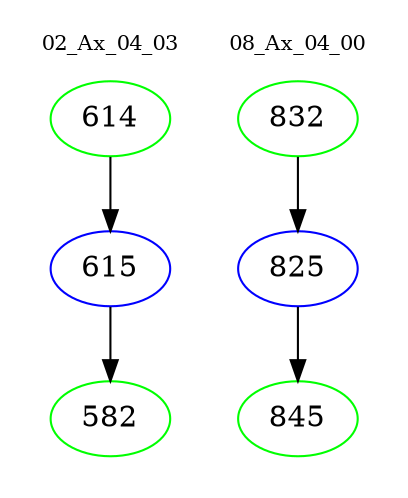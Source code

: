 digraph{
subgraph cluster_0 {
color = white
label = "02_Ax_04_03";
fontsize=10;
T0_614 [label="614", color="green"]
T0_614 -> T0_615 [color="black"]
T0_615 [label="615", color="blue"]
T0_615 -> T0_582 [color="black"]
T0_582 [label="582", color="green"]
}
subgraph cluster_1 {
color = white
label = "08_Ax_04_00";
fontsize=10;
T1_832 [label="832", color="green"]
T1_832 -> T1_825 [color="black"]
T1_825 [label="825", color="blue"]
T1_825 -> T1_845 [color="black"]
T1_845 [label="845", color="green"]
}
}
